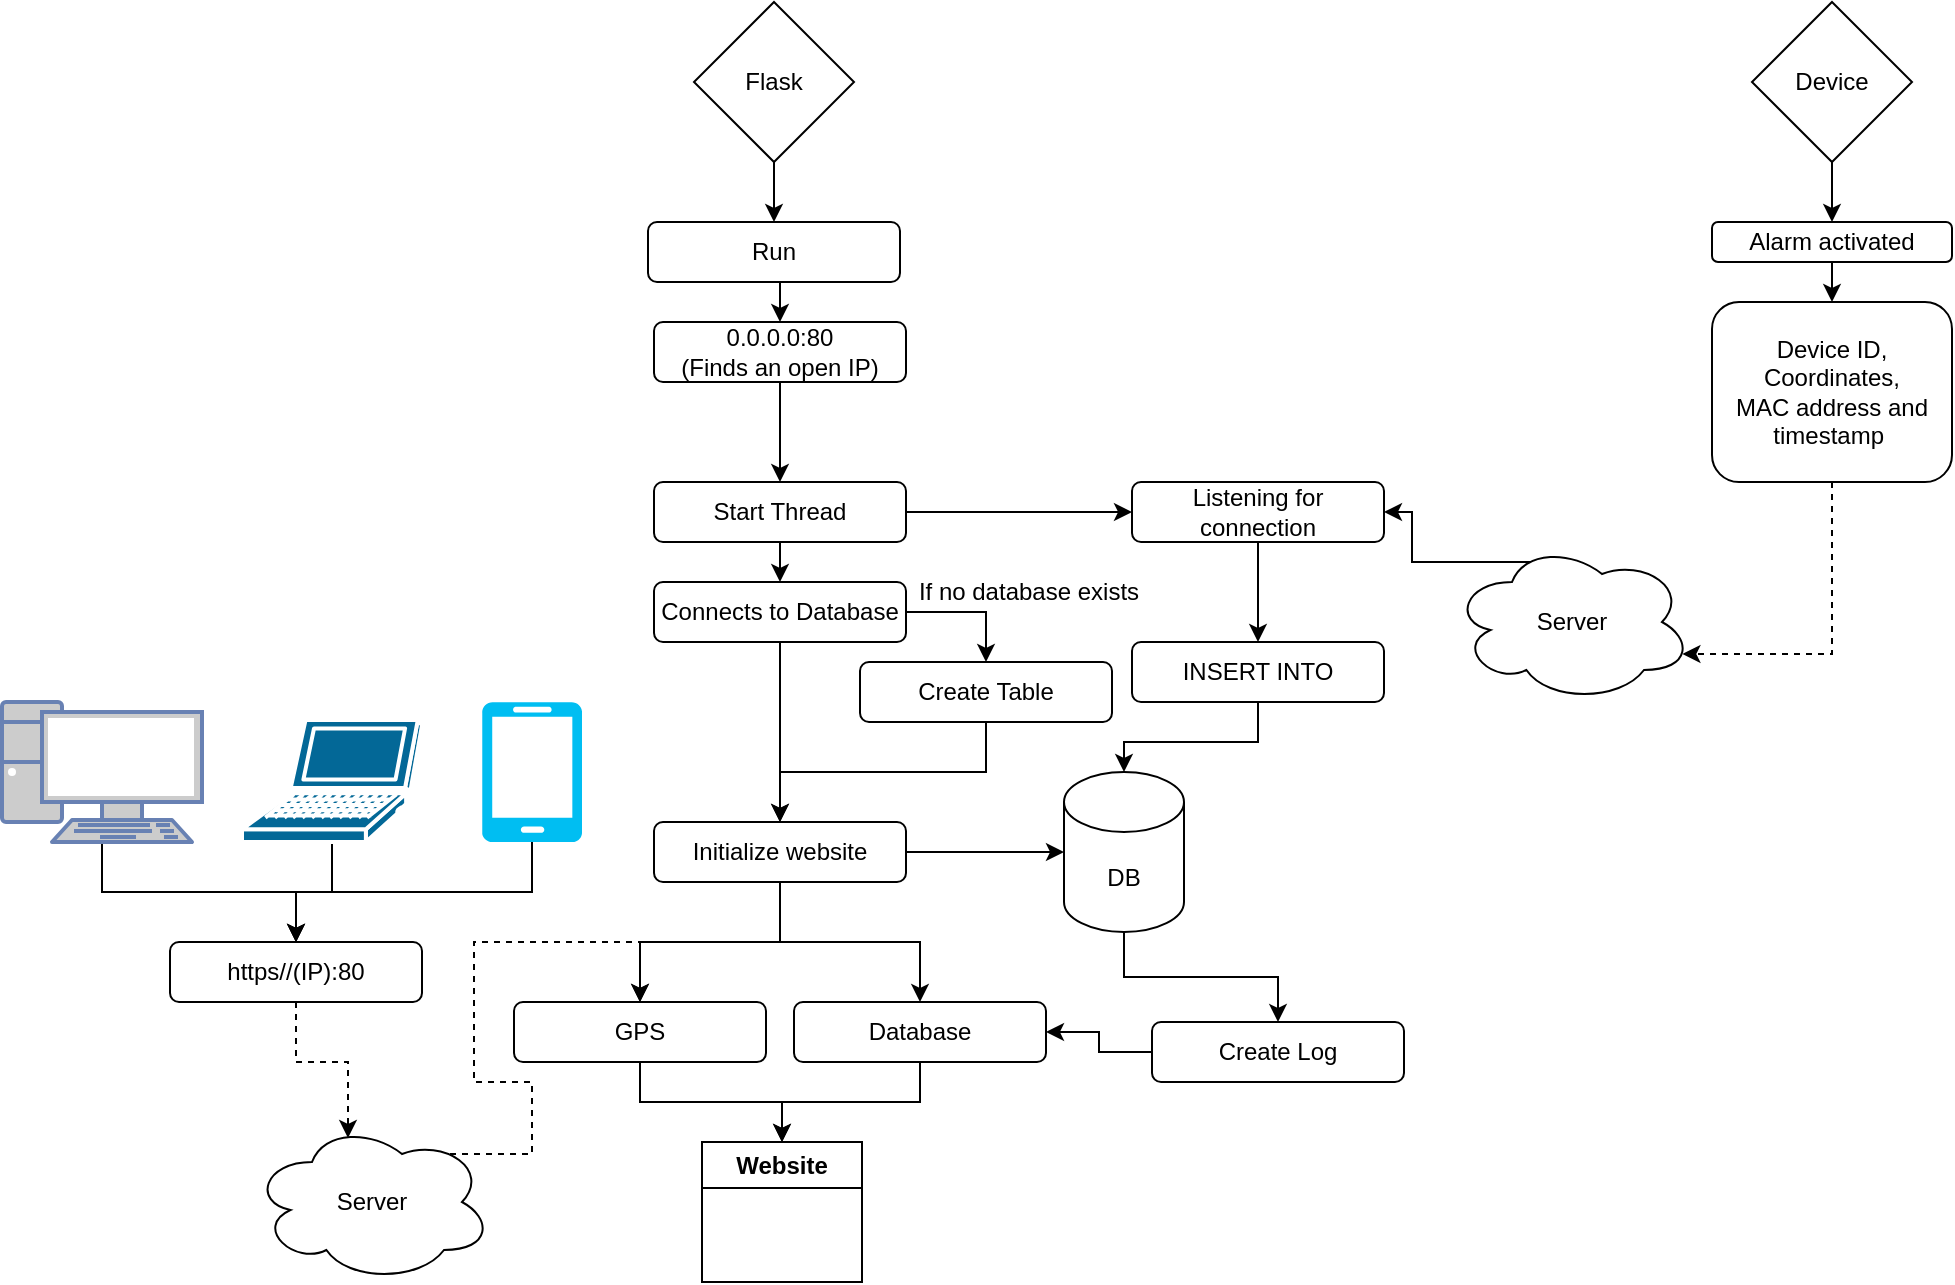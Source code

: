 <mxfile version="21.1.0">
  <diagram name="Page-1" id="EzLPIuPVIDXdwOGpWQ09">
    <mxGraphModel dx="1493" dy="989" grid="1" gridSize="10" guides="1" tooltips="1" connect="1" arrows="1" fold="1" page="1" pageScale="1" pageWidth="827" pageHeight="1169" math="0" shadow="0">
      <root>
        <mxCell id="0" />
        <mxCell id="1" parent="0" />
        <mxCell id="bYxqrAc7P3PDH_sXTSL--83" style="edgeStyle=orthogonalEdgeStyle;rounded=0;orthogonalLoop=1;jettySize=auto;html=1;exitX=0.5;exitY=1;exitDx=0;exitDy=0;" edge="1" parent="1" source="bYxqrAc7P3PDH_sXTSL--2" target="bYxqrAc7P3PDH_sXTSL--4">
          <mxGeometry relative="1" as="geometry" />
        </mxCell>
        <mxCell id="bYxqrAc7P3PDH_sXTSL--2" value="Flask" style="rhombus;whiteSpace=wrap;html=1;" vertex="1" parent="1">
          <mxGeometry x="371" y="120" width="80" height="80" as="geometry" />
        </mxCell>
        <mxCell id="bYxqrAc7P3PDH_sXTSL--36" style="edgeStyle=orthogonalEdgeStyle;rounded=0;orthogonalLoop=1;jettySize=auto;html=1;exitX=0.5;exitY=1;exitDx=0;exitDy=0;entryX=0.5;entryY=0;entryDx=0;entryDy=0;" edge="1" parent="1" source="bYxqrAc7P3PDH_sXTSL--3" target="bYxqrAc7P3PDH_sXTSL--31">
          <mxGeometry relative="1" as="geometry" />
        </mxCell>
        <mxCell id="bYxqrAc7P3PDH_sXTSL--3" value="Device" style="rhombus;whiteSpace=wrap;html=1;" vertex="1" parent="1">
          <mxGeometry x="900" y="120" width="80" height="80" as="geometry" />
        </mxCell>
        <mxCell id="bYxqrAc7P3PDH_sXTSL--84" style="edgeStyle=orthogonalEdgeStyle;rounded=0;orthogonalLoop=1;jettySize=auto;html=1;exitX=0.5;exitY=1;exitDx=0;exitDy=0;entryX=0.5;entryY=0;entryDx=0;entryDy=0;" edge="1" parent="1" source="bYxqrAc7P3PDH_sXTSL--4" target="bYxqrAc7P3PDH_sXTSL--5">
          <mxGeometry relative="1" as="geometry" />
        </mxCell>
        <mxCell id="bYxqrAc7P3PDH_sXTSL--4" value="Run" style="rounded=1;whiteSpace=wrap;html=1;" vertex="1" parent="1">
          <mxGeometry x="348" y="230" width="126" height="30" as="geometry" />
        </mxCell>
        <mxCell id="bYxqrAc7P3PDH_sXTSL--89" style="edgeStyle=orthogonalEdgeStyle;rounded=0;orthogonalLoop=1;jettySize=auto;html=1;exitX=0.5;exitY=1;exitDx=0;exitDy=0;entryX=0.5;entryY=0;entryDx=0;entryDy=0;" edge="1" parent="1" source="bYxqrAc7P3PDH_sXTSL--5" target="bYxqrAc7P3PDH_sXTSL--12">
          <mxGeometry relative="1" as="geometry" />
        </mxCell>
        <mxCell id="bYxqrAc7P3PDH_sXTSL--5" value="0.0.0.0:80&lt;br&gt;(Finds an open IP)" style="rounded=1;whiteSpace=wrap;html=1;" vertex="1" parent="1">
          <mxGeometry x="351" y="280" width="126" height="30" as="geometry" />
        </mxCell>
        <mxCell id="bYxqrAc7P3PDH_sXTSL--17" style="edgeStyle=orthogonalEdgeStyle;rounded=0;orthogonalLoop=1;jettySize=auto;html=1;exitX=1;exitY=0.5;exitDx=0;exitDy=0;" edge="1" parent="1" source="bYxqrAc7P3PDH_sXTSL--12" target="bYxqrAc7P3PDH_sXTSL--16">
          <mxGeometry relative="1" as="geometry" />
        </mxCell>
        <mxCell id="bYxqrAc7P3PDH_sXTSL--19" style="edgeStyle=orthogonalEdgeStyle;rounded=0;orthogonalLoop=1;jettySize=auto;html=1;exitX=0.5;exitY=1;exitDx=0;exitDy=0;entryX=0.5;entryY=0;entryDx=0;entryDy=0;" edge="1" parent="1" source="bYxqrAc7P3PDH_sXTSL--12" target="bYxqrAc7P3PDH_sXTSL--18">
          <mxGeometry relative="1" as="geometry" />
        </mxCell>
        <mxCell id="bYxqrAc7P3PDH_sXTSL--12" value="Start Thread" style="rounded=1;whiteSpace=wrap;html=1;" vertex="1" parent="1">
          <mxGeometry x="351" y="360" width="126" height="30" as="geometry" />
        </mxCell>
        <mxCell id="bYxqrAc7P3PDH_sXTSL--64" style="edgeStyle=orthogonalEdgeStyle;rounded=0;orthogonalLoop=1;jettySize=auto;html=1;exitX=0.5;exitY=1;exitDx=0;exitDy=0;entryX=0.5;entryY=0;entryDx=0;entryDy=0;" edge="1" parent="1" source="bYxqrAc7P3PDH_sXTSL--16" target="bYxqrAc7P3PDH_sXTSL--63">
          <mxGeometry relative="1" as="geometry" />
        </mxCell>
        <mxCell id="bYxqrAc7P3PDH_sXTSL--16" value="Listening for connection" style="rounded=1;whiteSpace=wrap;html=1;" vertex="1" parent="1">
          <mxGeometry x="590" y="360" width="126" height="30" as="geometry" />
        </mxCell>
        <mxCell id="bYxqrAc7P3PDH_sXTSL--21" style="edgeStyle=orthogonalEdgeStyle;rounded=0;orthogonalLoop=1;jettySize=auto;html=1;exitX=1;exitY=0.5;exitDx=0;exitDy=0;entryX=0.5;entryY=0;entryDx=0;entryDy=0;" edge="1" parent="1" source="bYxqrAc7P3PDH_sXTSL--18" target="bYxqrAc7P3PDH_sXTSL--20">
          <mxGeometry relative="1" as="geometry" />
        </mxCell>
        <mxCell id="bYxqrAc7P3PDH_sXTSL--24" style="edgeStyle=orthogonalEdgeStyle;rounded=0;orthogonalLoop=1;jettySize=auto;html=1;exitX=0.5;exitY=1;exitDx=0;exitDy=0;" edge="1" parent="1" source="bYxqrAc7P3PDH_sXTSL--18" target="bYxqrAc7P3PDH_sXTSL--22">
          <mxGeometry relative="1" as="geometry" />
        </mxCell>
        <mxCell id="bYxqrAc7P3PDH_sXTSL--18" value="Connects to Database" style="rounded=1;whiteSpace=wrap;html=1;" vertex="1" parent="1">
          <mxGeometry x="351" y="410" width="126" height="30" as="geometry" />
        </mxCell>
        <mxCell id="bYxqrAc7P3PDH_sXTSL--25" style="edgeStyle=orthogonalEdgeStyle;rounded=0;orthogonalLoop=1;jettySize=auto;html=1;exitX=0.5;exitY=1;exitDx=0;exitDy=0;" edge="1" parent="1" source="bYxqrAc7P3PDH_sXTSL--20" target="bYxqrAc7P3PDH_sXTSL--22">
          <mxGeometry relative="1" as="geometry" />
        </mxCell>
        <mxCell id="bYxqrAc7P3PDH_sXTSL--20" value="Create Table" style="rounded=1;whiteSpace=wrap;html=1;" vertex="1" parent="1">
          <mxGeometry x="454" y="450" width="126" height="30" as="geometry" />
        </mxCell>
        <mxCell id="bYxqrAc7P3PDH_sXTSL--29" style="edgeStyle=orthogonalEdgeStyle;rounded=0;orthogonalLoop=1;jettySize=auto;html=1;exitX=0.5;exitY=1;exitDx=0;exitDy=0;entryX=0.5;entryY=0;entryDx=0;entryDy=0;" edge="1" parent="1" source="bYxqrAc7P3PDH_sXTSL--22" target="bYxqrAc7P3PDH_sXTSL--27">
          <mxGeometry relative="1" as="geometry" />
        </mxCell>
        <mxCell id="bYxqrAc7P3PDH_sXTSL--30" style="edgeStyle=orthogonalEdgeStyle;rounded=0;orthogonalLoop=1;jettySize=auto;html=1;exitX=0.5;exitY=1;exitDx=0;exitDy=0;entryX=0.5;entryY=0;entryDx=0;entryDy=0;" edge="1" parent="1" source="bYxqrAc7P3PDH_sXTSL--22" target="bYxqrAc7P3PDH_sXTSL--28">
          <mxGeometry relative="1" as="geometry" />
        </mxCell>
        <mxCell id="bYxqrAc7P3PDH_sXTSL--39" style="edgeStyle=orthogonalEdgeStyle;rounded=0;orthogonalLoop=1;jettySize=auto;html=1;exitX=1;exitY=0.5;exitDx=0;exitDy=0;entryX=0;entryY=0.5;entryDx=0;entryDy=0;entryPerimeter=0;" edge="1" parent="1" source="bYxqrAc7P3PDH_sXTSL--22" target="bYxqrAc7P3PDH_sXTSL--38">
          <mxGeometry relative="1" as="geometry" />
        </mxCell>
        <mxCell id="bYxqrAc7P3PDH_sXTSL--22" value="Initialize website" style="rounded=1;whiteSpace=wrap;html=1;" vertex="1" parent="1">
          <mxGeometry x="351" y="530" width="126" height="30" as="geometry" />
        </mxCell>
        <mxCell id="bYxqrAc7P3PDH_sXTSL--26" value="If no database exists" style="text;html=1;strokeColor=none;fillColor=none;align=center;verticalAlign=middle;whiteSpace=wrap;rounded=0;" vertex="1" parent="1">
          <mxGeometry x="477" y="400" width="123" height="30" as="geometry" />
        </mxCell>
        <mxCell id="bYxqrAc7P3PDH_sXTSL--59" style="edgeStyle=orthogonalEdgeStyle;rounded=0;orthogonalLoop=1;jettySize=auto;html=1;exitX=0.5;exitY=1;exitDx=0;exitDy=0;" edge="1" parent="1" source="bYxqrAc7P3PDH_sXTSL--27" target="bYxqrAc7P3PDH_sXTSL--57">
          <mxGeometry relative="1" as="geometry" />
        </mxCell>
        <mxCell id="bYxqrAc7P3PDH_sXTSL--27" value="GPS" style="rounded=1;whiteSpace=wrap;html=1;" vertex="1" parent="1">
          <mxGeometry x="281" y="620" width="126" height="30" as="geometry" />
        </mxCell>
        <mxCell id="bYxqrAc7P3PDH_sXTSL--60" style="edgeStyle=orthogonalEdgeStyle;rounded=0;orthogonalLoop=1;jettySize=auto;html=1;exitX=0.5;exitY=1;exitDx=0;exitDy=0;" edge="1" parent="1" source="bYxqrAc7P3PDH_sXTSL--28" target="bYxqrAc7P3PDH_sXTSL--57">
          <mxGeometry relative="1" as="geometry" />
        </mxCell>
        <mxCell id="bYxqrAc7P3PDH_sXTSL--28" value="Database" style="rounded=1;whiteSpace=wrap;html=1;" vertex="1" parent="1">
          <mxGeometry x="421" y="620" width="126" height="30" as="geometry" />
        </mxCell>
        <mxCell id="bYxqrAc7P3PDH_sXTSL--37" style="edgeStyle=orthogonalEdgeStyle;rounded=0;orthogonalLoop=1;jettySize=auto;html=1;exitX=0.5;exitY=1;exitDx=0;exitDy=0;entryX=0.5;entryY=0;entryDx=0;entryDy=0;" edge="1" parent="1" source="bYxqrAc7P3PDH_sXTSL--31" target="bYxqrAc7P3PDH_sXTSL--32">
          <mxGeometry relative="1" as="geometry" />
        </mxCell>
        <mxCell id="bYxqrAc7P3PDH_sXTSL--31" value="Alarm activated" style="rounded=1;whiteSpace=wrap;html=1;" vertex="1" parent="1">
          <mxGeometry x="880" y="230" width="120" height="20" as="geometry" />
        </mxCell>
        <mxCell id="bYxqrAc7P3PDH_sXTSL--82" style="edgeStyle=orthogonalEdgeStyle;rounded=0;orthogonalLoop=1;jettySize=auto;html=1;exitX=0.5;exitY=1;exitDx=0;exitDy=0;entryX=0.96;entryY=0.7;entryDx=0;entryDy=0;entryPerimeter=0;dashed=1;" edge="1" parent="1" source="bYxqrAc7P3PDH_sXTSL--32" target="bYxqrAc7P3PDH_sXTSL--34">
          <mxGeometry relative="1" as="geometry">
            <Array as="points">
              <mxPoint x="940" y="446" />
            </Array>
          </mxGeometry>
        </mxCell>
        <mxCell id="bYxqrAc7P3PDH_sXTSL--32" value="Device ID, Coordinates,&lt;br&gt;MAC address and timestamp&amp;nbsp;" style="rounded=1;whiteSpace=wrap;html=1;" vertex="1" parent="1">
          <mxGeometry x="880" y="270" width="120" height="90" as="geometry" />
        </mxCell>
        <mxCell id="bYxqrAc7P3PDH_sXTSL--66" style="edgeStyle=orthogonalEdgeStyle;rounded=0;orthogonalLoop=1;jettySize=auto;html=1;exitX=0.4;exitY=0.1;exitDx=0;exitDy=0;exitPerimeter=0;entryX=1;entryY=0.5;entryDx=0;entryDy=0;" edge="1" parent="1" source="bYxqrAc7P3PDH_sXTSL--34" target="bYxqrAc7P3PDH_sXTSL--16">
          <mxGeometry relative="1" as="geometry">
            <Array as="points">
              <mxPoint x="798" y="400" />
              <mxPoint x="730" y="400" />
              <mxPoint x="730" y="375" />
            </Array>
          </mxGeometry>
        </mxCell>
        <mxCell id="bYxqrAc7P3PDH_sXTSL--34" value="Server" style="ellipse;shape=cloud;whiteSpace=wrap;html=1;" vertex="1" parent="1">
          <mxGeometry x="750" y="390" width="120" height="80" as="geometry" />
        </mxCell>
        <mxCell id="bYxqrAc7P3PDH_sXTSL--50" style="edgeStyle=orthogonalEdgeStyle;rounded=0;orthogonalLoop=1;jettySize=auto;html=1;exitX=0.5;exitY=1;exitDx=0;exitDy=0;exitPerimeter=0;entryX=0.5;entryY=0;entryDx=0;entryDy=0;" edge="1" parent="1" source="bYxqrAc7P3PDH_sXTSL--38" target="bYxqrAc7P3PDH_sXTSL--48">
          <mxGeometry relative="1" as="geometry" />
        </mxCell>
        <mxCell id="bYxqrAc7P3PDH_sXTSL--38" value="DB" style="shape=cylinder3;whiteSpace=wrap;html=1;boundedLbl=1;backgroundOutline=1;size=15;" vertex="1" parent="1">
          <mxGeometry x="556" y="505" width="60" height="80" as="geometry" />
        </mxCell>
        <mxCell id="bYxqrAc7P3PDH_sXTSL--92" style="edgeStyle=orthogonalEdgeStyle;rounded=0;orthogonalLoop=1;jettySize=auto;html=1;exitX=0;exitY=0.5;exitDx=0;exitDy=0;entryX=1;entryY=0.5;entryDx=0;entryDy=0;" edge="1" parent="1" source="bYxqrAc7P3PDH_sXTSL--48" target="bYxqrAc7P3PDH_sXTSL--28">
          <mxGeometry relative="1" as="geometry" />
        </mxCell>
        <mxCell id="bYxqrAc7P3PDH_sXTSL--48" value="Create Log" style="rounded=1;whiteSpace=wrap;html=1;" vertex="1" parent="1">
          <mxGeometry x="600" y="630" width="126" height="30" as="geometry" />
        </mxCell>
        <mxCell id="bYxqrAc7P3PDH_sXTSL--90" style="edgeStyle=orthogonalEdgeStyle;rounded=0;orthogonalLoop=1;jettySize=auto;html=1;exitX=0.5;exitY=1;exitDx=0;exitDy=0;entryX=0.4;entryY=0.1;entryDx=0;entryDy=0;entryPerimeter=0;dashed=1;" edge="1" parent="1" source="bYxqrAc7P3PDH_sXTSL--55" target="bYxqrAc7P3PDH_sXTSL--77">
          <mxGeometry relative="1" as="geometry" />
        </mxCell>
        <mxCell id="bYxqrAc7P3PDH_sXTSL--55" value="https//(IP):80" style="rounded=1;whiteSpace=wrap;html=1;" vertex="1" parent="1">
          <mxGeometry x="109" y="590" width="126" height="30" as="geometry" />
        </mxCell>
        <mxCell id="bYxqrAc7P3PDH_sXTSL--57" value="Website" style="swimlane;whiteSpace=wrap;html=1;" vertex="1" parent="1">
          <mxGeometry x="375" y="690" width="80" height="70" as="geometry" />
        </mxCell>
        <mxCell id="bYxqrAc7P3PDH_sXTSL--65" style="edgeStyle=orthogonalEdgeStyle;rounded=0;orthogonalLoop=1;jettySize=auto;html=1;exitX=0.5;exitY=1;exitDx=0;exitDy=0;entryX=0.5;entryY=0;entryDx=0;entryDy=0;entryPerimeter=0;" edge="1" parent="1" source="bYxqrAc7P3PDH_sXTSL--63" target="bYxqrAc7P3PDH_sXTSL--38">
          <mxGeometry relative="1" as="geometry" />
        </mxCell>
        <mxCell id="bYxqrAc7P3PDH_sXTSL--63" value="INSERT INTO" style="rounded=1;whiteSpace=wrap;html=1;" vertex="1" parent="1">
          <mxGeometry x="590" y="440" width="126" height="30" as="geometry" />
        </mxCell>
        <mxCell id="bYxqrAc7P3PDH_sXTSL--74" value="" style="edgeStyle=orthogonalEdgeStyle;rounded=0;orthogonalLoop=1;jettySize=auto;html=1;" edge="1" parent="1" source="bYxqrAc7P3PDH_sXTSL--69" target="bYxqrAc7P3PDH_sXTSL--55">
          <mxGeometry relative="1" as="geometry" />
        </mxCell>
        <mxCell id="bYxqrAc7P3PDH_sXTSL--69" value="" style="fontColor=#0066CC;verticalAlign=top;verticalLabelPosition=bottom;labelPosition=center;align=center;html=1;outlineConnect=0;fillColor=#CCCCCC;strokeColor=#6881B3;gradientColor=none;gradientDirection=north;strokeWidth=2;shape=mxgraph.networks.pc;" vertex="1" parent="1">
          <mxGeometry x="25" y="470" width="100" height="70" as="geometry" />
        </mxCell>
        <mxCell id="bYxqrAc7P3PDH_sXTSL--73" style="edgeStyle=orthogonalEdgeStyle;rounded=0;orthogonalLoop=1;jettySize=auto;html=1;exitX=0.5;exitY=1;exitDx=0;exitDy=0;exitPerimeter=0;" edge="1" parent="1" source="bYxqrAc7P3PDH_sXTSL--70" target="bYxqrAc7P3PDH_sXTSL--55">
          <mxGeometry relative="1" as="geometry" />
        </mxCell>
        <mxCell id="bYxqrAc7P3PDH_sXTSL--70" value="" style="shape=mxgraph.cisco.computers_and_peripherals.laptop;html=1;pointerEvents=1;dashed=0;fillColor=#036897;strokeColor=#ffffff;strokeWidth=2;verticalLabelPosition=bottom;verticalAlign=top;align=center;outlineConnect=0;" vertex="1" parent="1">
          <mxGeometry x="145" y="479" width="90" height="61" as="geometry" />
        </mxCell>
        <mxCell id="bYxqrAc7P3PDH_sXTSL--72" style="edgeStyle=orthogonalEdgeStyle;rounded=0;orthogonalLoop=1;jettySize=auto;html=1;exitX=0.5;exitY=1;exitDx=0;exitDy=0;exitPerimeter=0;" edge="1" parent="1" source="bYxqrAc7P3PDH_sXTSL--71" target="bYxqrAc7P3PDH_sXTSL--55">
          <mxGeometry relative="1" as="geometry" />
        </mxCell>
        <mxCell id="bYxqrAc7P3PDH_sXTSL--71" value="" style="verticalLabelPosition=bottom;html=1;verticalAlign=top;align=center;strokeColor=none;fillColor=#00BEF2;shape=mxgraph.azure.mobile;pointerEvents=1;" vertex="1" parent="1">
          <mxGeometry x="265" y="470" width="50" height="70" as="geometry" />
        </mxCell>
        <mxCell id="bYxqrAc7P3PDH_sXTSL--93" style="edgeStyle=orthogonalEdgeStyle;rounded=0;orthogonalLoop=1;jettySize=auto;html=1;exitX=0.625;exitY=0.2;exitDx=0;exitDy=0;exitPerimeter=0;entryX=0.5;entryY=0;entryDx=0;entryDy=0;dashed=1;" edge="1" parent="1" source="bYxqrAc7P3PDH_sXTSL--77" target="bYxqrAc7P3PDH_sXTSL--27">
          <mxGeometry relative="1" as="geometry">
            <Array as="points">
              <mxPoint x="290" y="696" />
              <mxPoint x="290" y="660" />
              <mxPoint x="261" y="660" />
              <mxPoint x="261" y="590" />
              <mxPoint x="344" y="590" />
            </Array>
          </mxGeometry>
        </mxCell>
        <mxCell id="bYxqrAc7P3PDH_sXTSL--77" value="Server" style="ellipse;shape=cloud;whiteSpace=wrap;html=1;" vertex="1" parent="1">
          <mxGeometry x="150" y="680" width="120" height="80" as="geometry" />
        </mxCell>
      </root>
    </mxGraphModel>
  </diagram>
</mxfile>
